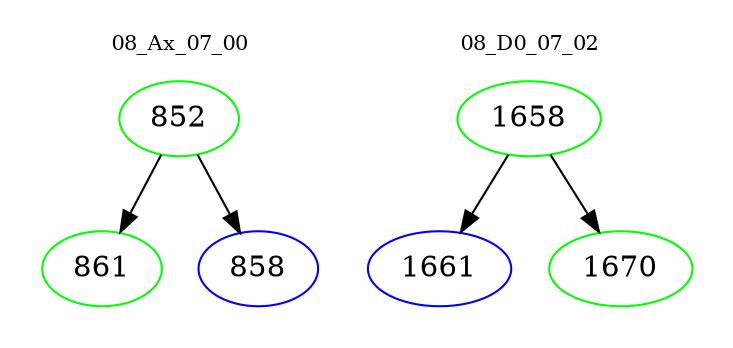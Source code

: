 digraph{
subgraph cluster_0 {
color = white
label = "08_Ax_07_00";
fontsize=10;
T0_852 [label="852", color="green"]
T0_852 -> T0_861 [color="black"]
T0_861 [label="861", color="green"]
T0_852 -> T0_858 [color="black"]
T0_858 [label="858", color="blue"]
}
subgraph cluster_1 {
color = white
label = "08_D0_07_02";
fontsize=10;
T1_1658 [label="1658", color="green"]
T1_1658 -> T1_1661 [color="black"]
T1_1661 [label="1661", color="blue"]
T1_1658 -> T1_1670 [color="black"]
T1_1670 [label="1670", color="green"]
}
}
